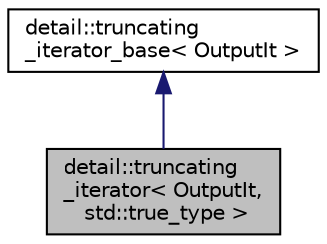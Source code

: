 digraph "detail::truncating_iterator&lt; OutputIt, std::true_type &gt;"
{
 // INTERACTIVE_SVG=YES
  edge [fontname="Helvetica",fontsize="10",labelfontname="Helvetica",labelfontsize="10"];
  node [fontname="Helvetica",fontsize="10",shape=record];
  Node1 [label="detail::truncating\l_iterator\< OutputIt,\l std::true_type \>",height=0.2,width=0.4,color="black", fillcolor="grey75", style="filled", fontcolor="black"];
  Node2 -> Node1 [dir="back",color="midnightblue",fontsize="10",style="solid",fontname="Helvetica"];
  Node2 [label="detail::truncating\l_iterator_base\< OutputIt \>",height=0.2,width=0.4,color="black", fillcolor="white", style="filled",URL="$classdetail_1_1truncating__iterator__base.html"];
}

